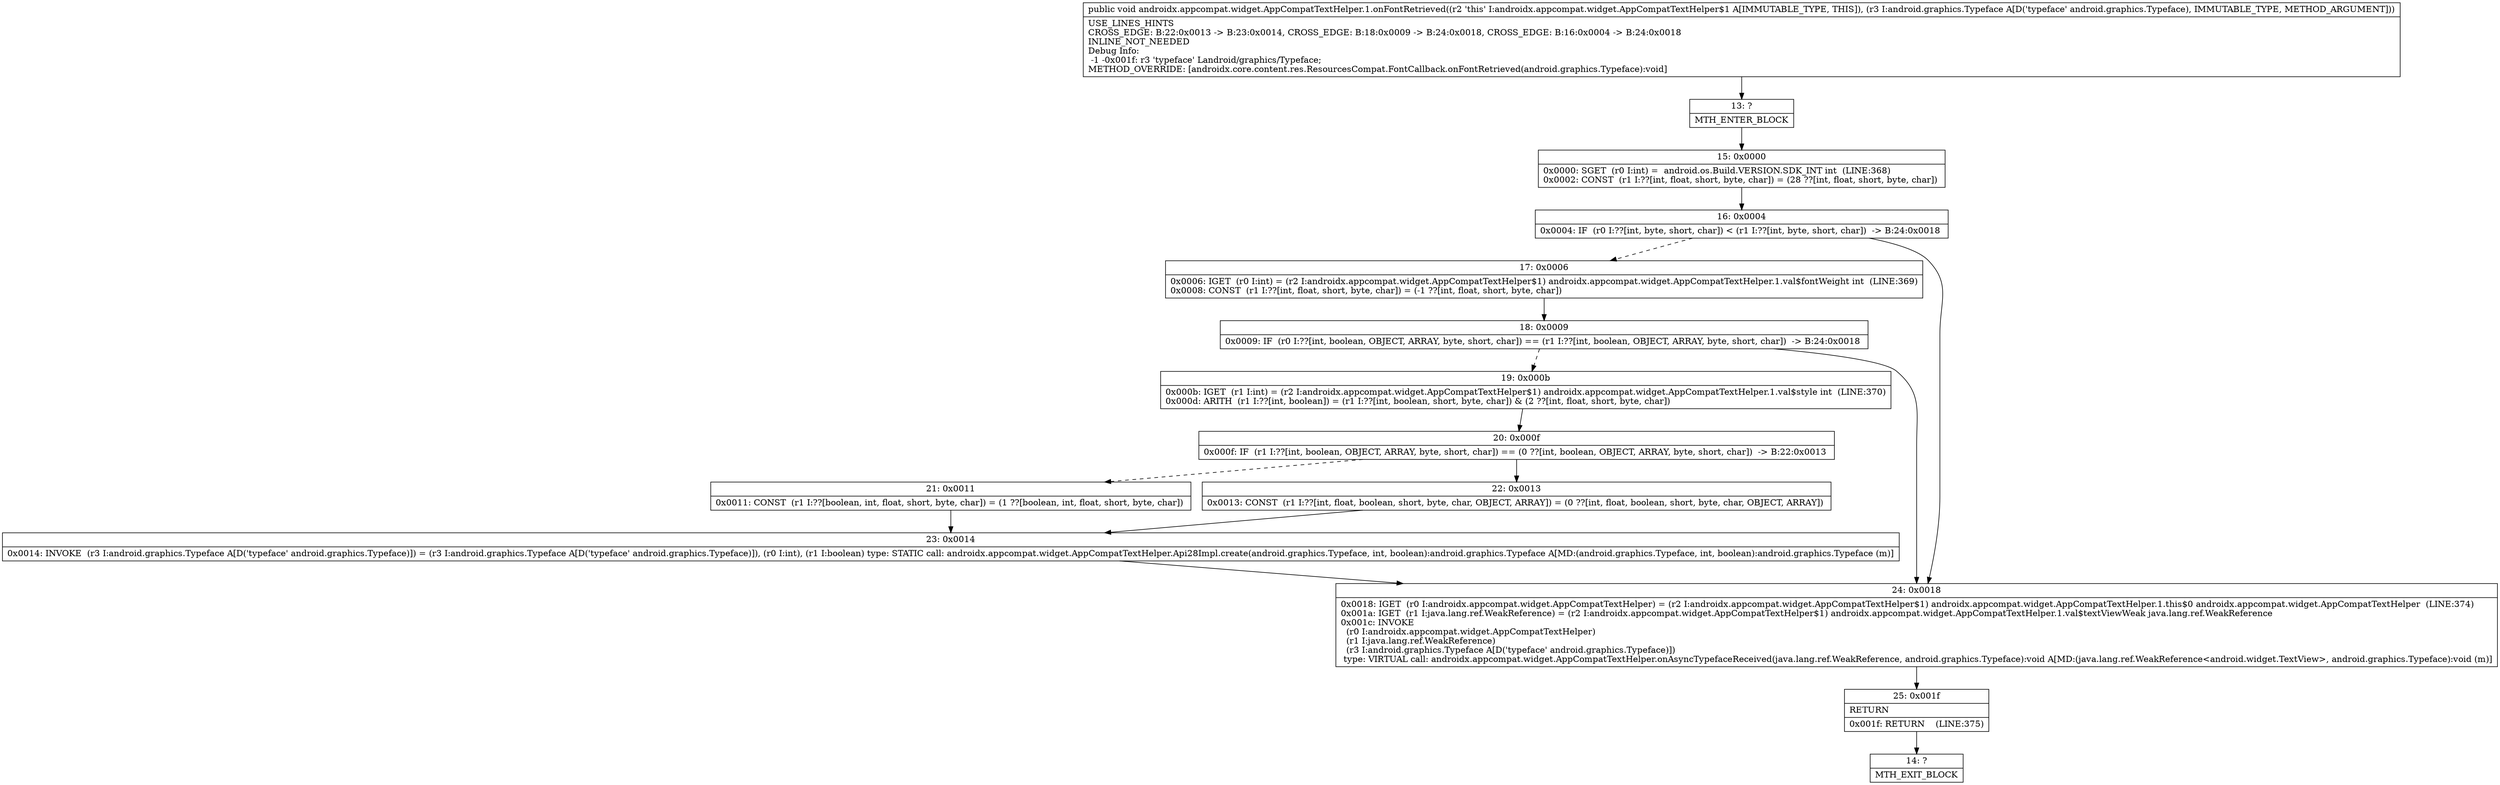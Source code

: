 digraph "CFG forandroidx.appcompat.widget.AppCompatTextHelper.1.onFontRetrieved(Landroid\/graphics\/Typeface;)V" {
Node_13 [shape=record,label="{13\:\ ?|MTH_ENTER_BLOCK\l}"];
Node_15 [shape=record,label="{15\:\ 0x0000|0x0000: SGET  (r0 I:int) =  android.os.Build.VERSION.SDK_INT int  (LINE:368)\l0x0002: CONST  (r1 I:??[int, float, short, byte, char]) = (28 ??[int, float, short, byte, char]) \l}"];
Node_16 [shape=record,label="{16\:\ 0x0004|0x0004: IF  (r0 I:??[int, byte, short, char]) \< (r1 I:??[int, byte, short, char])  \-\> B:24:0x0018 \l}"];
Node_17 [shape=record,label="{17\:\ 0x0006|0x0006: IGET  (r0 I:int) = (r2 I:androidx.appcompat.widget.AppCompatTextHelper$1) androidx.appcompat.widget.AppCompatTextHelper.1.val$fontWeight int  (LINE:369)\l0x0008: CONST  (r1 I:??[int, float, short, byte, char]) = (\-1 ??[int, float, short, byte, char]) \l}"];
Node_18 [shape=record,label="{18\:\ 0x0009|0x0009: IF  (r0 I:??[int, boolean, OBJECT, ARRAY, byte, short, char]) == (r1 I:??[int, boolean, OBJECT, ARRAY, byte, short, char])  \-\> B:24:0x0018 \l}"];
Node_19 [shape=record,label="{19\:\ 0x000b|0x000b: IGET  (r1 I:int) = (r2 I:androidx.appcompat.widget.AppCompatTextHelper$1) androidx.appcompat.widget.AppCompatTextHelper.1.val$style int  (LINE:370)\l0x000d: ARITH  (r1 I:??[int, boolean]) = (r1 I:??[int, boolean, short, byte, char]) & (2 ??[int, float, short, byte, char]) \l}"];
Node_20 [shape=record,label="{20\:\ 0x000f|0x000f: IF  (r1 I:??[int, boolean, OBJECT, ARRAY, byte, short, char]) == (0 ??[int, boolean, OBJECT, ARRAY, byte, short, char])  \-\> B:22:0x0013 \l}"];
Node_21 [shape=record,label="{21\:\ 0x0011|0x0011: CONST  (r1 I:??[boolean, int, float, short, byte, char]) = (1 ??[boolean, int, float, short, byte, char]) \l}"];
Node_23 [shape=record,label="{23\:\ 0x0014|0x0014: INVOKE  (r3 I:android.graphics.Typeface A[D('typeface' android.graphics.Typeface)]) = (r3 I:android.graphics.Typeface A[D('typeface' android.graphics.Typeface)]), (r0 I:int), (r1 I:boolean) type: STATIC call: androidx.appcompat.widget.AppCompatTextHelper.Api28Impl.create(android.graphics.Typeface, int, boolean):android.graphics.Typeface A[MD:(android.graphics.Typeface, int, boolean):android.graphics.Typeface (m)]\l}"];
Node_22 [shape=record,label="{22\:\ 0x0013|0x0013: CONST  (r1 I:??[int, float, boolean, short, byte, char, OBJECT, ARRAY]) = (0 ??[int, float, boolean, short, byte, char, OBJECT, ARRAY]) \l}"];
Node_24 [shape=record,label="{24\:\ 0x0018|0x0018: IGET  (r0 I:androidx.appcompat.widget.AppCompatTextHelper) = (r2 I:androidx.appcompat.widget.AppCompatTextHelper$1) androidx.appcompat.widget.AppCompatTextHelper.1.this$0 androidx.appcompat.widget.AppCompatTextHelper  (LINE:374)\l0x001a: IGET  (r1 I:java.lang.ref.WeakReference) = (r2 I:androidx.appcompat.widget.AppCompatTextHelper$1) androidx.appcompat.widget.AppCompatTextHelper.1.val$textViewWeak java.lang.ref.WeakReference \l0x001c: INVOKE  \l  (r0 I:androidx.appcompat.widget.AppCompatTextHelper)\l  (r1 I:java.lang.ref.WeakReference)\l  (r3 I:android.graphics.Typeface A[D('typeface' android.graphics.Typeface)])\l type: VIRTUAL call: androidx.appcompat.widget.AppCompatTextHelper.onAsyncTypefaceReceived(java.lang.ref.WeakReference, android.graphics.Typeface):void A[MD:(java.lang.ref.WeakReference\<android.widget.TextView\>, android.graphics.Typeface):void (m)]\l}"];
Node_25 [shape=record,label="{25\:\ 0x001f|RETURN\l|0x001f: RETURN    (LINE:375)\l}"];
Node_14 [shape=record,label="{14\:\ ?|MTH_EXIT_BLOCK\l}"];
MethodNode[shape=record,label="{public void androidx.appcompat.widget.AppCompatTextHelper.1.onFontRetrieved((r2 'this' I:androidx.appcompat.widget.AppCompatTextHelper$1 A[IMMUTABLE_TYPE, THIS]), (r3 I:android.graphics.Typeface A[D('typeface' android.graphics.Typeface), IMMUTABLE_TYPE, METHOD_ARGUMENT]))  | USE_LINES_HINTS\lCROSS_EDGE: B:22:0x0013 \-\> B:23:0x0014, CROSS_EDGE: B:18:0x0009 \-\> B:24:0x0018, CROSS_EDGE: B:16:0x0004 \-\> B:24:0x0018\lINLINE_NOT_NEEDED\lDebug Info:\l  \-1 \-0x001f: r3 'typeface' Landroid\/graphics\/Typeface;\lMETHOD_OVERRIDE: [androidx.core.content.res.ResourcesCompat.FontCallback.onFontRetrieved(android.graphics.Typeface):void]\l}"];
MethodNode -> Node_13;Node_13 -> Node_15;
Node_15 -> Node_16;
Node_16 -> Node_17[style=dashed];
Node_16 -> Node_24;
Node_17 -> Node_18;
Node_18 -> Node_19[style=dashed];
Node_18 -> Node_24;
Node_19 -> Node_20;
Node_20 -> Node_21[style=dashed];
Node_20 -> Node_22;
Node_21 -> Node_23;
Node_23 -> Node_24;
Node_22 -> Node_23;
Node_24 -> Node_25;
Node_25 -> Node_14;
}

